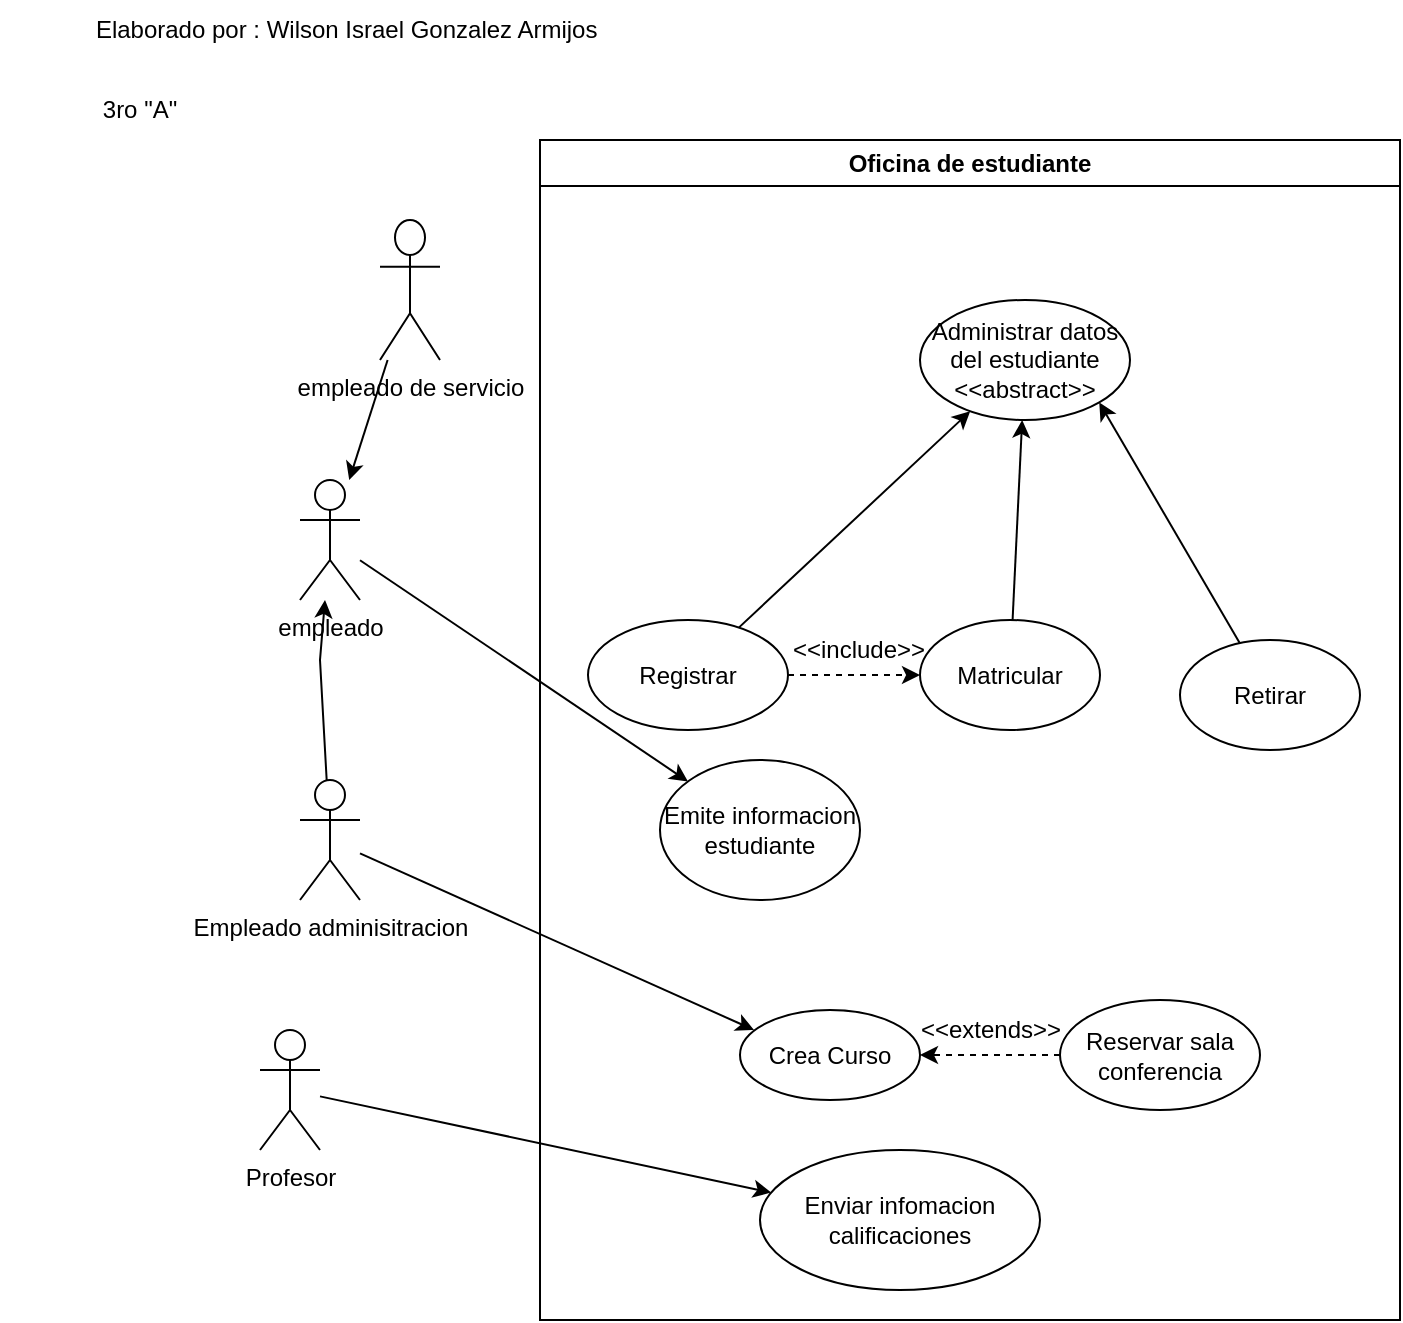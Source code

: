 <mxfile version="20.5.2" type="device"><diagram id="Iu4C-U_0CzAtAevVXEbh" name="Página-1"><mxGraphModel dx="1375" dy="794" grid="1" gridSize="10" guides="1" tooltips="1" connect="1" arrows="1" fold="1" page="1" pageScale="1" pageWidth="827" pageHeight="1169" math="0" shadow="0"><root><mxCell id="0"/><mxCell id="1" parent="0"/><mxCell id="SVQZez8u6gytkRDhJvqW-3" value="Oficina de estudiante" style="swimlane;whiteSpace=wrap;html=1;" vertex="1" parent="1"><mxGeometry x="300" y="80" width="430" height="590" as="geometry"/></mxCell><mxCell id="SVQZez8u6gytkRDhJvqW-11" value="Administrar datos del estudiante &amp;lt;&amp;lt;abstract&amp;gt;&amp;gt;" style="ellipse;whiteSpace=wrap;html=1;" vertex="1" parent="SVQZez8u6gytkRDhJvqW-3"><mxGeometry x="190" y="80" width="105" height="60" as="geometry"/></mxCell><mxCell id="SVQZez8u6gytkRDhJvqW-16" style="edgeStyle=orthogonalEdgeStyle;rounded=0;orthogonalLoop=1;jettySize=auto;html=1;dashed=1;" edge="1" parent="SVQZez8u6gytkRDhJvqW-3" source="SVQZez8u6gytkRDhJvqW-13" target="SVQZez8u6gytkRDhJvqW-14"><mxGeometry relative="1" as="geometry"/></mxCell><mxCell id="SVQZez8u6gytkRDhJvqW-20" style="edgeStyle=none;rounded=0;orthogonalLoop=1;jettySize=auto;html=1;" edge="1" parent="SVQZez8u6gytkRDhJvqW-3" source="SVQZez8u6gytkRDhJvqW-13" target="SVQZez8u6gytkRDhJvqW-11"><mxGeometry relative="1" as="geometry"/></mxCell><mxCell id="SVQZez8u6gytkRDhJvqW-13" value="Registrar" style="ellipse;whiteSpace=wrap;html=1;" vertex="1" parent="SVQZez8u6gytkRDhJvqW-3"><mxGeometry x="24" y="240" width="100" height="55" as="geometry"/></mxCell><mxCell id="SVQZez8u6gytkRDhJvqW-19" style="edgeStyle=none;rounded=0;orthogonalLoop=1;jettySize=auto;html=1;" edge="1" parent="SVQZez8u6gytkRDhJvqW-3" source="SVQZez8u6gytkRDhJvqW-14" target="SVQZez8u6gytkRDhJvqW-11"><mxGeometry relative="1" as="geometry"/></mxCell><mxCell id="SVQZez8u6gytkRDhJvqW-14" value="Matricular" style="ellipse;whiteSpace=wrap;html=1;" vertex="1" parent="SVQZez8u6gytkRDhJvqW-3"><mxGeometry x="190" y="240" width="90" height="55" as="geometry"/></mxCell><mxCell id="SVQZez8u6gytkRDhJvqW-18" style="rounded=0;orthogonalLoop=1;jettySize=auto;html=1;entryX=1;entryY=1;entryDx=0;entryDy=0;" edge="1" parent="SVQZez8u6gytkRDhJvqW-3" source="SVQZez8u6gytkRDhJvqW-15" target="SVQZez8u6gytkRDhJvqW-11"><mxGeometry relative="1" as="geometry"/></mxCell><mxCell id="SVQZez8u6gytkRDhJvqW-15" value="Retirar" style="ellipse;whiteSpace=wrap;html=1;" vertex="1" parent="SVQZez8u6gytkRDhJvqW-3"><mxGeometry x="320" y="250" width="90" height="55" as="geometry"/></mxCell><mxCell id="SVQZez8u6gytkRDhJvqW-17" value="&amp;lt;&amp;lt;include&amp;gt;&amp;gt;" style="text;html=1;align=center;verticalAlign=middle;resizable=0;points=[];autosize=1;strokeColor=none;fillColor=none;" vertex="1" parent="SVQZez8u6gytkRDhJvqW-3"><mxGeometry x="114" y="240" width="90" height="30" as="geometry"/></mxCell><mxCell id="SVQZez8u6gytkRDhJvqW-21" value="Emite informacion estudiante" style="ellipse;whiteSpace=wrap;html=1;" vertex="1" parent="SVQZez8u6gytkRDhJvqW-3"><mxGeometry x="60" y="310" width="100" height="70" as="geometry"/></mxCell><mxCell id="SVQZez8u6gytkRDhJvqW-32" value="Crea Curso" style="ellipse;whiteSpace=wrap;html=1;" vertex="1" parent="SVQZez8u6gytkRDhJvqW-3"><mxGeometry x="100" y="435" width="90" height="45" as="geometry"/></mxCell><mxCell id="SVQZez8u6gytkRDhJvqW-34" style="edgeStyle=none;rounded=0;orthogonalLoop=1;jettySize=auto;html=1;dashed=1;" edge="1" parent="SVQZez8u6gytkRDhJvqW-3" source="SVQZez8u6gytkRDhJvqW-33" target="SVQZez8u6gytkRDhJvqW-32"><mxGeometry relative="1" as="geometry"/></mxCell><mxCell id="SVQZez8u6gytkRDhJvqW-33" value="Reservar sala conferencia" style="ellipse;whiteSpace=wrap;html=1;" vertex="1" parent="SVQZez8u6gytkRDhJvqW-3"><mxGeometry x="260" y="430" width="100" height="55" as="geometry"/></mxCell><mxCell id="SVQZez8u6gytkRDhJvqW-36" value="&amp;lt;&amp;lt;extends&amp;gt;&amp;gt;" style="text;html=1;align=center;verticalAlign=middle;resizable=0;points=[];autosize=1;strokeColor=none;fillColor=none;" vertex="1" parent="SVQZez8u6gytkRDhJvqW-3"><mxGeometry x="180" y="430" width="90" height="30" as="geometry"/></mxCell><mxCell id="SVQZez8u6gytkRDhJvqW-37" value="Enviar infomacion calificaciones" style="ellipse;whiteSpace=wrap;html=1;" vertex="1" parent="SVQZez8u6gytkRDhJvqW-3"><mxGeometry x="110" y="505" width="140" height="70" as="geometry"/></mxCell><mxCell id="SVQZez8u6gytkRDhJvqW-31" style="edgeStyle=none;rounded=0;orthogonalLoop=1;jettySize=auto;html=1;" edge="1" parent="1" source="SVQZez8u6gytkRDhJvqW-4" target="SVQZez8u6gytkRDhJvqW-21"><mxGeometry relative="1" as="geometry"/></mxCell><mxCell id="SVQZez8u6gytkRDhJvqW-4" value="empleado" style="shape=umlActor;verticalLabelPosition=bottom;verticalAlign=top;html=1;outlineConnect=0;" vertex="1" parent="1"><mxGeometry x="180" y="250" width="30" height="60" as="geometry"/></mxCell><mxCell id="SVQZez8u6gytkRDhJvqW-25" style="edgeStyle=none;rounded=0;orthogonalLoop=1;jettySize=auto;html=1;" edge="1" parent="1" source="SVQZez8u6gytkRDhJvqW-5" target="SVQZez8u6gytkRDhJvqW-4"><mxGeometry relative="1" as="geometry"/></mxCell><mxCell id="SVQZez8u6gytkRDhJvqW-5" value="empleado de servicio" style="shape=umlActor;verticalLabelPosition=bottom;verticalAlign=top;html=1;outlineConnect=0;" vertex="1" parent="1"><mxGeometry x="220" y="120" width="30" height="70" as="geometry"/></mxCell><mxCell id="SVQZez8u6gytkRDhJvqW-26" style="edgeStyle=none;rounded=0;orthogonalLoop=1;jettySize=auto;html=1;" edge="1" parent="1" source="SVQZez8u6gytkRDhJvqW-6" target="SVQZez8u6gytkRDhJvqW-4"><mxGeometry relative="1" as="geometry"><Array as="points"><mxPoint x="190" y="340"/></Array></mxGeometry></mxCell><mxCell id="SVQZez8u6gytkRDhJvqW-35" style="edgeStyle=none;rounded=0;orthogonalLoop=1;jettySize=auto;html=1;entryX=0.078;entryY=0.222;entryDx=0;entryDy=0;entryPerimeter=0;" edge="1" parent="1" source="SVQZez8u6gytkRDhJvqW-6" target="SVQZez8u6gytkRDhJvqW-32"><mxGeometry relative="1" as="geometry"/></mxCell><mxCell id="SVQZez8u6gytkRDhJvqW-6" value="Empleado adminisitracion" style="shape=umlActor;verticalLabelPosition=bottom;verticalAlign=top;html=1;outlineConnect=0;" vertex="1" parent="1"><mxGeometry x="180" y="400" width="30" height="60" as="geometry"/></mxCell><mxCell id="SVQZez8u6gytkRDhJvqW-38" style="edgeStyle=none;rounded=0;orthogonalLoop=1;jettySize=auto;html=1;" edge="1" parent="1" source="SVQZez8u6gytkRDhJvqW-7" target="SVQZez8u6gytkRDhJvqW-37"><mxGeometry relative="1" as="geometry"/></mxCell><mxCell id="SVQZez8u6gytkRDhJvqW-7" value="Profesor" style="shape=umlActor;verticalLabelPosition=bottom;verticalAlign=top;html=1;outlineConnect=0;" vertex="1" parent="1"><mxGeometry x="160" y="525" width="30" height="60" as="geometry"/></mxCell><mxCell id="SVQZez8u6gytkRDhJvqW-39" value="Elaborado por : Wilson Israel Gonzalez Armijos&amp;nbsp;" style="text;html=1;strokeColor=none;fillColor=none;align=center;verticalAlign=middle;whiteSpace=wrap;rounded=0;" vertex="1" parent="1"><mxGeometry x="30" y="10" width="350" height="30" as="geometry"/></mxCell><mxCell id="SVQZez8u6gytkRDhJvqW-40" value="3ro &quot;A&quot;" style="text;html=1;strokeColor=none;fillColor=none;align=center;verticalAlign=middle;whiteSpace=wrap;rounded=0;" vertex="1" parent="1"><mxGeometry x="70" y="50" width="60" height="30" as="geometry"/></mxCell></root></mxGraphModel></diagram></mxfile>